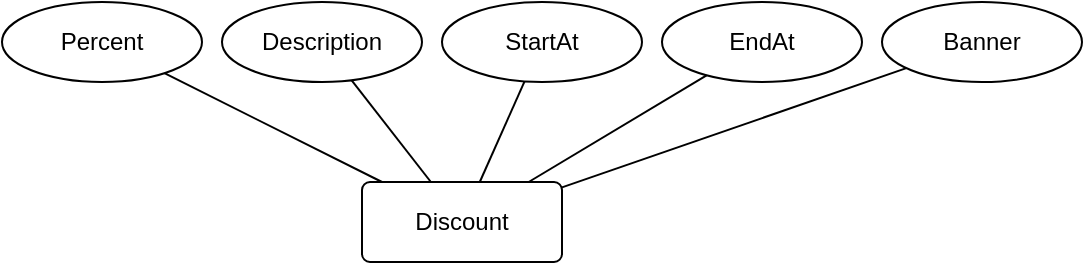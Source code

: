 <mxfile version="24.7.17">
  <diagram name="Page-1" id="OQwQ0tCNO2xVySH-vZi2">
    <mxGraphModel dx="1322" dy="684" grid="1" gridSize="10" guides="1" tooltips="1" connect="1" arrows="1" fold="1" page="1" pageScale="1" pageWidth="850" pageHeight="1100" math="0" shadow="0">
      <root>
        <mxCell id="0" />
        <mxCell id="1" parent="0" />
        <mxCell id="wnHa-RJ61zt4xk4AHZlB-1" value="Discount" style="rounded=1;arcSize=10;whiteSpace=wrap;html=1;align=center;" parent="1" vertex="1">
          <mxGeometry x="380" y="430" width="100" height="40" as="geometry" />
        </mxCell>
        <mxCell id="wnHa-RJ61zt4xk4AHZlB-3" value="Percent" style="ellipse;whiteSpace=wrap;html=1;align=center;" parent="1" vertex="1">
          <mxGeometry x="200" y="340" width="100" height="40" as="geometry" />
        </mxCell>
        <mxCell id="wnHa-RJ61zt4xk4AHZlB-4" value="Description" style="ellipse;whiteSpace=wrap;html=1;align=center;" parent="1" vertex="1">
          <mxGeometry x="310" y="340" width="100" height="40" as="geometry" />
        </mxCell>
        <mxCell id="wnHa-RJ61zt4xk4AHZlB-5" value="StartAt" style="ellipse;whiteSpace=wrap;html=1;align=center;" parent="1" vertex="1">
          <mxGeometry x="420" y="340" width="100" height="40" as="geometry" />
        </mxCell>
        <mxCell id="wnHa-RJ61zt4xk4AHZlB-6" value="EndAt" style="ellipse;whiteSpace=wrap;html=1;align=center;" parent="1" vertex="1">
          <mxGeometry x="530" y="340" width="100" height="40" as="geometry" />
        </mxCell>
        <mxCell id="wnHa-RJ61zt4xk4AHZlB-7" value="" style="endArrow=none;html=1;rounded=0;" parent="1" source="wnHa-RJ61zt4xk4AHZlB-3" target="wnHa-RJ61zt4xk4AHZlB-1" edge="1">
          <mxGeometry relative="1" as="geometry">
            <mxPoint x="210" y="440" as="sourcePoint" />
            <mxPoint x="370" y="440" as="targetPoint" />
          </mxGeometry>
        </mxCell>
        <mxCell id="wnHa-RJ61zt4xk4AHZlB-8" value="" style="endArrow=none;html=1;rounded=0;" parent="1" source="wnHa-RJ61zt4xk4AHZlB-4" target="wnHa-RJ61zt4xk4AHZlB-1" edge="1">
          <mxGeometry relative="1" as="geometry">
            <mxPoint x="291" y="386" as="sourcePoint" />
            <mxPoint x="400" y="440" as="targetPoint" />
          </mxGeometry>
        </mxCell>
        <mxCell id="wnHa-RJ61zt4xk4AHZlB-9" value="" style="endArrow=none;html=1;rounded=0;" parent="1" source="wnHa-RJ61zt4xk4AHZlB-5" target="wnHa-RJ61zt4xk4AHZlB-1" edge="1">
          <mxGeometry relative="1" as="geometry">
            <mxPoint x="385" y="389" as="sourcePoint" />
            <mxPoint x="424" y="440" as="targetPoint" />
          </mxGeometry>
        </mxCell>
        <mxCell id="wnHa-RJ61zt4xk4AHZlB-10" value="" style="endArrow=none;html=1;rounded=0;" parent="1" source="wnHa-RJ61zt4xk4AHZlB-6" target="wnHa-RJ61zt4xk4AHZlB-1" edge="1">
          <mxGeometry relative="1" as="geometry">
            <mxPoint x="471" y="390" as="sourcePoint" />
            <mxPoint x="449" y="440" as="targetPoint" />
          </mxGeometry>
        </mxCell>
        <mxCell id="wnHa-RJ61zt4xk4AHZlB-13" value="" style="endArrow=none;html=1;rounded=0;" parent="1" source="wnHa-RJ61zt4xk4AHZlB-1" target="1Rkvi9s1g0JdXyOhEK2m-1" edge="1">
          <mxGeometry relative="1" as="geometry">
            <mxPoint x="560" y="440" as="sourcePoint" />
            <mxPoint x="652.14" y="373.064" as="targetPoint" />
          </mxGeometry>
        </mxCell>
        <mxCell id="1Rkvi9s1g0JdXyOhEK2m-1" value="Banner" style="ellipse;whiteSpace=wrap;html=1;align=center;" vertex="1" parent="1">
          <mxGeometry x="640" y="340" width="100" height="40" as="geometry" />
        </mxCell>
      </root>
    </mxGraphModel>
  </diagram>
</mxfile>
